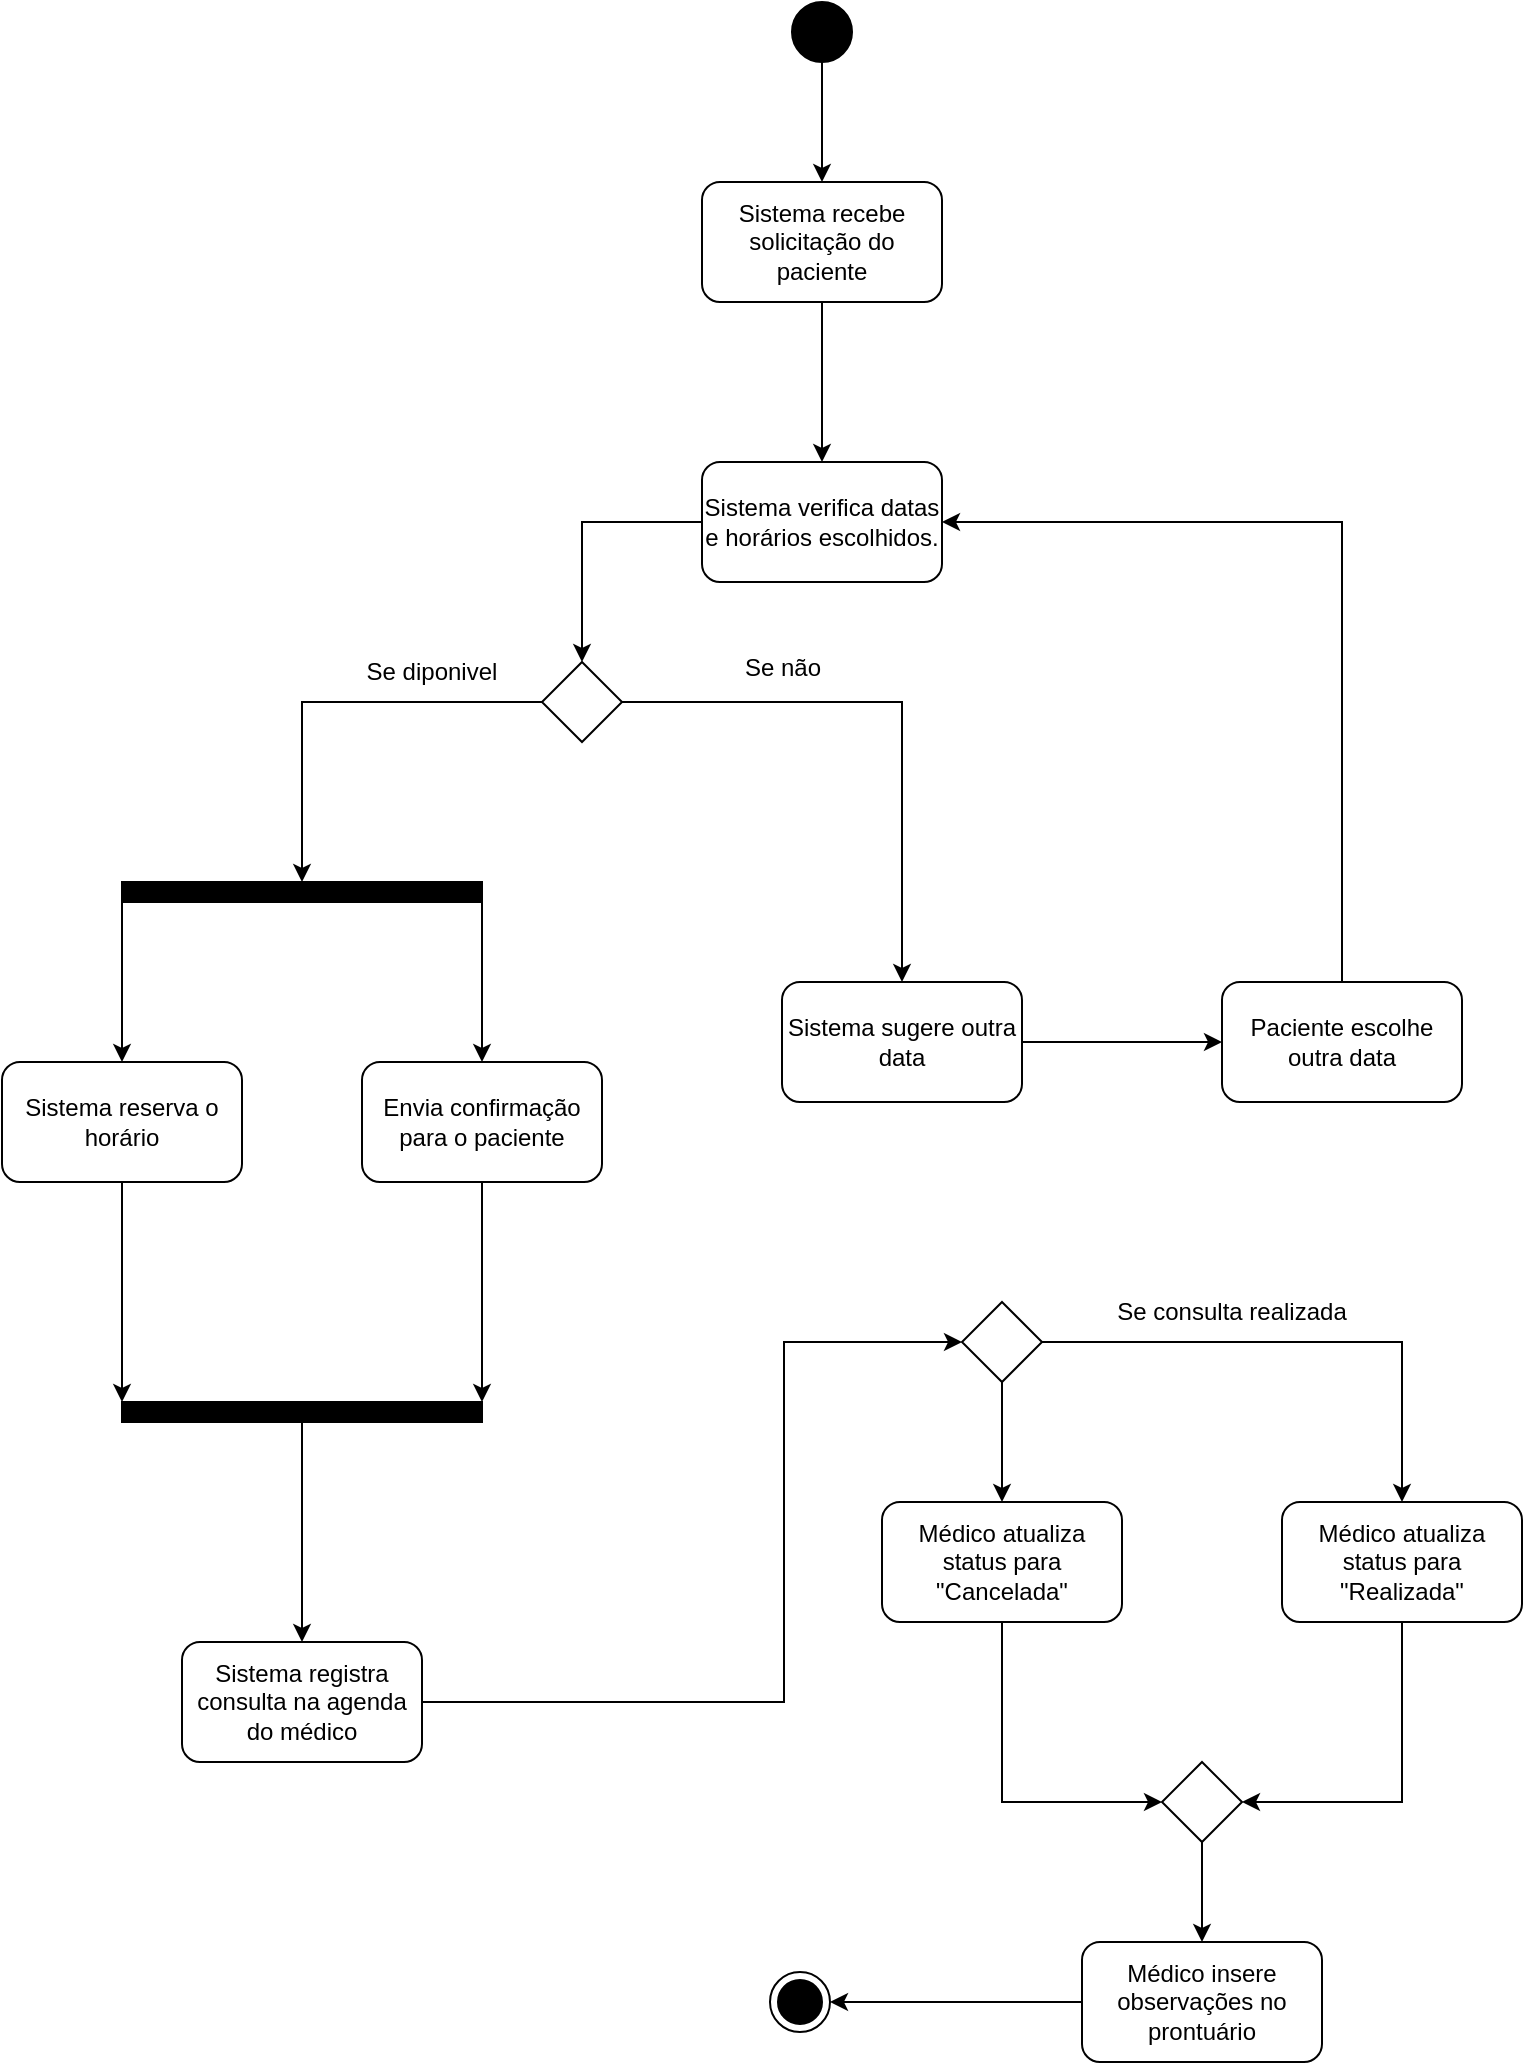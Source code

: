 <mxfile version="25.0.3" pages="4">
  <diagram name="Atividades" id="_65yJG7ynMqChSJGz8pV">
    <mxGraphModel dx="1434" dy="772" grid="1" gridSize="10" guides="1" tooltips="1" connect="1" arrows="1" fold="1" page="1" pageScale="1" pageWidth="827" pageHeight="1169" math="0" shadow="0">
      <root>
        <mxCell id="0" />
        <mxCell id="1" parent="0" />
        <mxCell id="TgEctK2Gf2XVzP_Ap2Le-9" style="edgeStyle=orthogonalEdgeStyle;rounded=0;orthogonalLoop=1;jettySize=auto;html=1;" parent="1" source="TgEctK2Gf2XVzP_Ap2Le-6" target="TgEctK2Gf2XVzP_Ap2Le-8" edge="1">
          <mxGeometry relative="1" as="geometry" />
        </mxCell>
        <mxCell id="TgEctK2Gf2XVzP_Ap2Le-6" value="Sistema recebe solicitação do paciente" style="rounded=1;whiteSpace=wrap;html=1;" parent="1" vertex="1">
          <mxGeometry x="350" y="150" width="120" height="60" as="geometry" />
        </mxCell>
        <mxCell id="WRAGzghSTXue4uNCP3pj-2" style="edgeStyle=orthogonalEdgeStyle;rounded=0;orthogonalLoop=1;jettySize=auto;html=1;entryX=0.5;entryY=0;entryDx=0;entryDy=0;" edge="1" parent="1" source="TgEctK2Gf2XVzP_Ap2Le-8" target="WRAGzghSTXue4uNCP3pj-1">
          <mxGeometry relative="1" as="geometry" />
        </mxCell>
        <mxCell id="TgEctK2Gf2XVzP_Ap2Le-8" value="Sistema verifica datas e horários escolhidos." style="rounded=1;whiteSpace=wrap;html=1;" parent="1" vertex="1">
          <mxGeometry x="350" y="290" width="120" height="60" as="geometry" />
        </mxCell>
        <mxCell id="WRAGzghSTXue4uNCP3pj-8" style="edgeStyle=orthogonalEdgeStyle;rounded=0;orthogonalLoop=1;jettySize=auto;html=1;exitX=0;exitY=0.5;exitDx=0;exitDy=0;" edge="1" parent="1" source="WRAGzghSTXue4uNCP3pj-1" target="WRAGzghSTXue4uNCP3pj-7">
          <mxGeometry relative="1" as="geometry" />
        </mxCell>
        <mxCell id="WRAGzghSTXue4uNCP3pj-22" style="edgeStyle=orthogonalEdgeStyle;rounded=0;orthogonalLoop=1;jettySize=auto;html=1;entryX=0.5;entryY=0;entryDx=0;entryDy=0;" edge="1" parent="1" source="WRAGzghSTXue4uNCP3pj-1" target="WRAGzghSTXue4uNCP3pj-18">
          <mxGeometry relative="1" as="geometry" />
        </mxCell>
        <mxCell id="WRAGzghSTXue4uNCP3pj-1" value="" style="rhombus;whiteSpace=wrap;html=1;" vertex="1" parent="1">
          <mxGeometry x="270" y="390" width="40" height="40" as="geometry" />
        </mxCell>
        <mxCell id="WRAGzghSTXue4uNCP3pj-11" value="Se diponivel" style="text;html=1;align=center;verticalAlign=middle;whiteSpace=wrap;rounded=0;" vertex="1" parent="1">
          <mxGeometry x="170" y="380" width="90" height="30" as="geometry" />
        </mxCell>
        <mxCell id="WRAGzghSTXue4uNCP3pj-25" style="edgeStyle=orthogonalEdgeStyle;rounded=0;orthogonalLoop=1;jettySize=auto;html=1;exitX=1;exitY=0.5;exitDx=0;exitDy=0;entryX=0;entryY=0.5;entryDx=0;entryDy=0;" edge="1" parent="1" source="WRAGzghSTXue4uNCP3pj-18" target="WRAGzghSTXue4uNCP3pj-24">
          <mxGeometry relative="1" as="geometry" />
        </mxCell>
        <mxCell id="WRAGzghSTXue4uNCP3pj-18" value="Sistema sugere outra data" style="rounded=1;whiteSpace=wrap;html=1;" vertex="1" parent="1">
          <mxGeometry x="390" y="550" width="120" height="60" as="geometry" />
        </mxCell>
        <mxCell id="WRAGzghSTXue4uNCP3pj-30" style="edgeStyle=orthogonalEdgeStyle;rounded=0;orthogonalLoop=1;jettySize=auto;html=1;exitX=1;exitY=0.5;exitDx=0;exitDy=0;entryX=0;entryY=0.5;entryDx=0;entryDy=0;" edge="1" parent="1" source="WRAGzghSTXue4uNCP3pj-19" target="WRAGzghSTXue4uNCP3pj-32">
          <mxGeometry relative="1" as="geometry">
            <mxPoint x="390" y="770" as="targetPoint" />
            <Array as="points">
              <mxPoint x="391" y="910" />
              <mxPoint x="391" y="730" />
            </Array>
          </mxGeometry>
        </mxCell>
        <mxCell id="WRAGzghSTXue4uNCP3pj-19" value="Sistema registra consulta na agenda do médico" style="rounded=1;whiteSpace=wrap;html=1;" vertex="1" parent="1">
          <mxGeometry x="90" y="880" width="120" height="60" as="geometry" />
        </mxCell>
        <mxCell id="WRAGzghSTXue4uNCP3pj-20" value="" style="group" vertex="1" connectable="0" parent="1">
          <mxGeometry y="500" width="300" height="270" as="geometry" />
        </mxCell>
        <mxCell id="WRAGzghSTXue4uNCP3pj-9" style="edgeStyle=orthogonalEdgeStyle;rounded=0;orthogonalLoop=1;jettySize=auto;html=1;exitX=0;exitY=1;exitDx=0;exitDy=0;" edge="1" parent="WRAGzghSTXue4uNCP3pj-20" source="WRAGzghSTXue4uNCP3pj-7" target="WRAGzghSTXue4uNCP3pj-10">
          <mxGeometry relative="1" as="geometry">
            <mxPoint x="105" y="120" as="targetPoint" />
          </mxGeometry>
        </mxCell>
        <mxCell id="WRAGzghSTXue4uNCP3pj-14" style="edgeStyle=orthogonalEdgeStyle;rounded=0;orthogonalLoop=1;jettySize=auto;html=1;exitX=1;exitY=1;exitDx=0;exitDy=0;entryX=0.5;entryY=0;entryDx=0;entryDy=0;" edge="1" parent="WRAGzghSTXue4uNCP3pj-20" source="WRAGzghSTXue4uNCP3pj-7" target="WRAGzghSTXue4uNCP3pj-13">
          <mxGeometry relative="1" as="geometry" />
        </mxCell>
        <mxCell id="WRAGzghSTXue4uNCP3pj-7" value="" style="rounded=0;whiteSpace=wrap;html=1;fillColor=#000000;" vertex="1" parent="WRAGzghSTXue4uNCP3pj-20">
          <mxGeometry x="60" width="180" height="10" as="geometry" />
        </mxCell>
        <mxCell id="WRAGzghSTXue4uNCP3pj-16" style="edgeStyle=orthogonalEdgeStyle;rounded=0;orthogonalLoop=1;jettySize=auto;html=1;entryX=0;entryY=0;entryDx=0;entryDy=0;" edge="1" parent="WRAGzghSTXue4uNCP3pj-20" source="WRAGzghSTXue4uNCP3pj-10" target="WRAGzghSTXue4uNCP3pj-15">
          <mxGeometry relative="1" as="geometry" />
        </mxCell>
        <mxCell id="WRAGzghSTXue4uNCP3pj-10" value="Sistema reserva o horário" style="rounded=1;whiteSpace=wrap;html=1;" vertex="1" parent="WRAGzghSTXue4uNCP3pj-20">
          <mxGeometry y="90" width="120" height="60" as="geometry" />
        </mxCell>
        <mxCell id="WRAGzghSTXue4uNCP3pj-17" style="edgeStyle=orthogonalEdgeStyle;rounded=0;orthogonalLoop=1;jettySize=auto;html=1;entryX=1;entryY=0;entryDx=0;entryDy=0;" edge="1" parent="WRAGzghSTXue4uNCP3pj-20" source="WRAGzghSTXue4uNCP3pj-13" target="WRAGzghSTXue4uNCP3pj-15">
          <mxGeometry relative="1" as="geometry" />
        </mxCell>
        <mxCell id="WRAGzghSTXue4uNCP3pj-13" value="Envia confirmação para o paciente" style="rounded=1;whiteSpace=wrap;html=1;" vertex="1" parent="WRAGzghSTXue4uNCP3pj-20">
          <mxGeometry x="180" y="90" width="120" height="60" as="geometry" />
        </mxCell>
        <mxCell id="WRAGzghSTXue4uNCP3pj-15" value="" style="rounded=0;whiteSpace=wrap;html=1;fillColor=#000000;" vertex="1" parent="WRAGzghSTXue4uNCP3pj-20">
          <mxGeometry x="60" y="260" width="180" height="10" as="geometry" />
        </mxCell>
        <mxCell id="WRAGzghSTXue4uNCP3pj-21" style="edgeStyle=orthogonalEdgeStyle;rounded=0;orthogonalLoop=1;jettySize=auto;html=1;exitX=0.5;exitY=1;exitDx=0;exitDy=0;entryX=0.5;entryY=0;entryDx=0;entryDy=0;" edge="1" parent="1" source="WRAGzghSTXue4uNCP3pj-15" target="WRAGzghSTXue4uNCP3pj-19">
          <mxGeometry relative="1" as="geometry" />
        </mxCell>
        <mxCell id="WRAGzghSTXue4uNCP3pj-23" value="Se não" style="text;html=1;align=center;verticalAlign=middle;resizable=0;points=[];autosize=1;strokeColor=none;fillColor=none;" vertex="1" parent="1">
          <mxGeometry x="360" y="378" width="60" height="30" as="geometry" />
        </mxCell>
        <mxCell id="WRAGzghSTXue4uNCP3pj-29" style="edgeStyle=orthogonalEdgeStyle;rounded=0;orthogonalLoop=1;jettySize=auto;html=1;entryX=1;entryY=0.5;entryDx=0;entryDy=0;" edge="1" parent="1" source="WRAGzghSTXue4uNCP3pj-24" target="TgEctK2Gf2XVzP_Ap2Le-8">
          <mxGeometry relative="1" as="geometry">
            <Array as="points">
              <mxPoint x="670" y="320" />
            </Array>
          </mxGeometry>
        </mxCell>
        <mxCell id="WRAGzghSTXue4uNCP3pj-24" value="Paciente escolhe outra data" style="rounded=1;whiteSpace=wrap;html=1;" vertex="1" parent="1">
          <mxGeometry x="610" y="550" width="120" height="60" as="geometry" />
        </mxCell>
        <mxCell id="WRAGzghSTXue4uNCP3pj-33" style="edgeStyle=orthogonalEdgeStyle;rounded=0;orthogonalLoop=1;jettySize=auto;html=1;exitX=1;exitY=0.5;exitDx=0;exitDy=0;" edge="1" parent="1" source="WRAGzghSTXue4uNCP3pj-32" target="WRAGzghSTXue4uNCP3pj-34">
          <mxGeometry relative="1" as="geometry">
            <mxPoint x="580" y="910" as="targetPoint" />
          </mxGeometry>
        </mxCell>
        <mxCell id="WRAGzghSTXue4uNCP3pj-36" value="" style="edgeStyle=orthogonalEdgeStyle;rounded=0;orthogonalLoop=1;jettySize=auto;html=1;" edge="1" parent="1" source="WRAGzghSTXue4uNCP3pj-32" target="WRAGzghSTXue4uNCP3pj-38">
          <mxGeometry relative="1" as="geometry">
            <mxPoint x="470" y="820" as="targetPoint" />
          </mxGeometry>
        </mxCell>
        <mxCell id="WRAGzghSTXue4uNCP3pj-32" value="" style="rhombus;whiteSpace=wrap;html=1;" vertex="1" parent="1">
          <mxGeometry x="480" y="710" width="40" height="40" as="geometry" />
        </mxCell>
        <mxCell id="WRAGzghSTXue4uNCP3pj-41" style="edgeStyle=orthogonalEdgeStyle;rounded=0;orthogonalLoop=1;jettySize=auto;html=1;exitX=0.5;exitY=1;exitDx=0;exitDy=0;entryX=1;entryY=0.5;entryDx=0;entryDy=0;" edge="1" parent="1" source="WRAGzghSTXue4uNCP3pj-34" target="WRAGzghSTXue4uNCP3pj-39">
          <mxGeometry relative="1" as="geometry" />
        </mxCell>
        <mxCell id="WRAGzghSTXue4uNCP3pj-34" value="Médico atualiza status para &quot;Realizada&quot;" style="rounded=1;whiteSpace=wrap;html=1;" vertex="1" parent="1">
          <mxGeometry x="640" y="810" width="120" height="60" as="geometry" />
        </mxCell>
        <mxCell id="WRAGzghSTXue4uNCP3pj-37" value="Se consulta realizada" style="text;html=1;align=center;verticalAlign=middle;whiteSpace=wrap;rounded=0;" vertex="1" parent="1">
          <mxGeometry x="540" y="700" width="150" height="30" as="geometry" />
        </mxCell>
        <mxCell id="WRAGzghSTXue4uNCP3pj-40" style="edgeStyle=orthogonalEdgeStyle;rounded=0;orthogonalLoop=1;jettySize=auto;html=1;exitX=0.5;exitY=1;exitDx=0;exitDy=0;entryX=0;entryY=0.5;entryDx=0;entryDy=0;" edge="1" parent="1" source="WRAGzghSTXue4uNCP3pj-38" target="WRAGzghSTXue4uNCP3pj-39">
          <mxGeometry relative="1" as="geometry" />
        </mxCell>
        <mxCell id="WRAGzghSTXue4uNCP3pj-38" value="Médico atualiza status para &quot;Cancelada&quot;" style="rounded=1;whiteSpace=wrap;html=1;" vertex="1" parent="1">
          <mxGeometry x="440" y="810" width="120" height="60" as="geometry" />
        </mxCell>
        <mxCell id="WRAGzghSTXue4uNCP3pj-43" style="edgeStyle=orthogonalEdgeStyle;rounded=0;orthogonalLoop=1;jettySize=auto;html=1;exitX=0.5;exitY=1;exitDx=0;exitDy=0;entryX=0.5;entryY=0;entryDx=0;entryDy=0;" edge="1" parent="1" source="WRAGzghSTXue4uNCP3pj-39" target="WRAGzghSTXue4uNCP3pj-42">
          <mxGeometry relative="1" as="geometry" />
        </mxCell>
        <mxCell id="WRAGzghSTXue4uNCP3pj-39" value="" style="rhombus;whiteSpace=wrap;html=1;" vertex="1" parent="1">
          <mxGeometry x="580" y="940" width="40" height="40" as="geometry" />
        </mxCell>
        <mxCell id="WRAGzghSTXue4uNCP3pj-44" style="edgeStyle=orthogonalEdgeStyle;rounded=0;orthogonalLoop=1;jettySize=auto;html=1;exitX=0;exitY=0.5;exitDx=0;exitDy=0;entryX=1;entryY=0.5;entryDx=0;entryDy=0;" edge="1" parent="1" source="WRAGzghSTXue4uNCP3pj-42" target="WRAGzghSTXue4uNCP3pj-45">
          <mxGeometry relative="1" as="geometry">
            <mxPoint x="410" y="1060" as="targetPoint" />
          </mxGeometry>
        </mxCell>
        <mxCell id="WRAGzghSTXue4uNCP3pj-42" value="Médico insere observações no prontuário" style="rounded=1;whiteSpace=wrap;html=1;" vertex="1" parent="1">
          <mxGeometry x="540" y="1030" width="120" height="60" as="geometry" />
        </mxCell>
        <mxCell id="WRAGzghSTXue4uNCP3pj-45" value="" style="ellipse;html=1;shape=endState;fillColor=strokeColor;" vertex="1" parent="1">
          <mxGeometry x="384" y="1045" width="30" height="30" as="geometry" />
        </mxCell>
        <mxCell id="WRAGzghSTXue4uNCP3pj-47" style="edgeStyle=orthogonalEdgeStyle;rounded=0;orthogonalLoop=1;jettySize=auto;html=1;exitX=0.5;exitY=1;exitDx=0;exitDy=0;" edge="1" parent="1" source="WRAGzghSTXue4uNCP3pj-46" target="TgEctK2Gf2XVzP_Ap2Le-6">
          <mxGeometry relative="1" as="geometry" />
        </mxCell>
        <mxCell id="WRAGzghSTXue4uNCP3pj-46" value="" style="ellipse;fillColor=strokeColor;html=1;" vertex="1" parent="1">
          <mxGeometry x="395" y="60" width="30" height="30" as="geometry" />
        </mxCell>
      </root>
    </mxGraphModel>
  </diagram>
  <diagram id="KlNQI2TGrXyt6OpbcIhV" name="Estados">
    <mxGraphModel dx="1434" dy="772" grid="1" gridSize="10" guides="1" tooltips="1" connect="1" arrows="1" fold="1" page="1" pageScale="1" pageWidth="827" pageHeight="1169" math="0" shadow="0">
      <root>
        <mxCell id="0" />
        <mxCell id="1" parent="0" />
        <mxCell id="BxFUYpKa8Fefy_sz4q3_-7" style="edgeStyle=orthogonalEdgeStyle;rounded=0;orthogonalLoop=1;jettySize=auto;html=1;exitX=1;exitY=0.5;exitDx=0;exitDy=0;entryX=0;entryY=0.5;entryDx=0;entryDy=0;" edge="1" parent="1" source="e-H_DzPl5QeIf6HOaI9B-1" target="BxFUYpKa8Fefy_sz4q3_-1">
          <mxGeometry relative="1" as="geometry" />
        </mxCell>
        <mxCell id="e-H_DzPl5QeIf6HOaI9B-1" value="" style="ellipse;fillColor=strokeColor;html=1;" vertex="1" parent="1">
          <mxGeometry x="120" y="70" width="30" height="30" as="geometry" />
        </mxCell>
        <mxCell id="rnsYlE8VCXhoYsQjP7B_-1" style="edgeStyle=orthogonalEdgeStyle;rounded=0;orthogonalLoop=1;jettySize=auto;html=1;exitX=1;exitY=0.5;exitDx=0;exitDy=0;" edge="1" parent="1" source="BxFUYpKa8Fefy_sz4q3_-1" target="BxFUYpKa8Fefy_sz4q3_-4">
          <mxGeometry relative="1" as="geometry" />
        </mxCell>
        <mxCell id="BxFUYpKa8Fefy_sz4q3_-1" value="Solicitada" style="rounded=1;whiteSpace=wrap;html=1;" vertex="1" parent="1">
          <mxGeometry x="294" y="55" width="120" height="60" as="geometry" />
        </mxCell>
        <mxCell id="rnsYlE8VCXhoYsQjP7B_-3" style="edgeStyle=orthogonalEdgeStyle;rounded=0;orthogonalLoop=1;jettySize=auto;html=1;" edge="1" parent="1" source="BxFUYpKa8Fefy_sz4q3_-3" target="BxFUYpKa8Fefy_sz4q3_-5">
          <mxGeometry relative="1" as="geometry" />
        </mxCell>
        <mxCell id="rnsYlE8VCXhoYsQjP7B_-10" style="edgeStyle=orthogonalEdgeStyle;rounded=0;orthogonalLoop=1;jettySize=auto;html=1;" edge="1" parent="1" source="BxFUYpKa8Fefy_sz4q3_-3" target="rnsYlE8VCXhoYsQjP7B_-9">
          <mxGeometry relative="1" as="geometry" />
        </mxCell>
        <mxCell id="BxFUYpKa8Fefy_sz4q3_-3" value="Confirmada" style="rounded=1;whiteSpace=wrap;html=1;" vertex="1" parent="1">
          <mxGeometry x="380" y="180" width="120" height="60" as="geometry" />
        </mxCell>
        <mxCell id="BxFUYpKa8Fefy_sz4q3_-16" style="edgeStyle=orthogonalEdgeStyle;rounded=0;orthogonalLoop=1;jettySize=auto;html=1;exitX=0.5;exitY=1;exitDx=0;exitDy=0;entryX=1;entryY=0.5;entryDx=0;entryDy=0;" edge="1" parent="1" source="BxFUYpKa8Fefy_sz4q3_-4" target="BxFUYpKa8Fefy_sz4q3_-3">
          <mxGeometry relative="1" as="geometry" />
        </mxCell>
        <mxCell id="BxFUYpKa8Fefy_sz4q3_-4" value="Reservada" style="rounded=1;whiteSpace=wrap;html=1;" vertex="1" parent="1">
          <mxGeometry x="660" y="55" width="120" height="60" as="geometry" />
        </mxCell>
        <mxCell id="rnsYlE8VCXhoYsQjP7B_-6" style="edgeStyle=orthogonalEdgeStyle;rounded=0;orthogonalLoop=1;jettySize=auto;html=1;entryX=0;entryY=0.5;entryDx=0;entryDy=0;exitX=0.5;exitY=1;exitDx=0;exitDy=0;" edge="1" parent="1" source="BxFUYpKa8Fefy_sz4q3_-5" target="BxFUYpKa8Fefy_sz4q3_-14">
          <mxGeometry relative="1" as="geometry">
            <mxPoint x="190" y="420" as="sourcePoint" />
          </mxGeometry>
        </mxCell>
        <mxCell id="BxFUYpKa8Fefy_sz4q3_-5" value="Realizada" style="rounded=1;whiteSpace=wrap;html=1;" vertex="1" parent="1">
          <mxGeometry x="90" y="340" width="120" height="60" as="geometry" />
        </mxCell>
        <mxCell id="BxFUYpKa8Fefy_sz4q3_-8" value="Recebe solicitação" style="text;html=1;align=center;verticalAlign=middle;whiteSpace=wrap;rounded=0;" vertex="1" parent="1">
          <mxGeometry x="200" y="55" width="60" height="30" as="geometry" />
        </mxCell>
        <mxCell id="BxFUYpKa8Fefy_sz4q3_-13" value="Registra reserva [Se disponível]" style="text;html=1;align=center;verticalAlign=middle;resizable=0;points=[];autosize=1;strokeColor=none;fillColor=none;" vertex="1" parent="1">
          <mxGeometry x="430" y="60" width="190" height="30" as="geometry" />
        </mxCell>
        <mxCell id="BxFUYpKa8Fefy_sz4q3_-14" value="" style="ellipse;html=1;shape=endState;fillColor=strokeColor;" vertex="1" parent="1">
          <mxGeometry x="300" y="450" width="30" height="30" as="geometry" />
        </mxCell>
        <mxCell id="BxFUYpKa8Fefy_sz4q3_-17" value="Paciente confirma" style="text;html=1;align=center;verticalAlign=middle;resizable=0;points=[];autosize=1;strokeColor=none;fillColor=none;" vertex="1" parent="1">
          <mxGeometry x="565" y="180" width="120" height="30" as="geometry" />
        </mxCell>
        <mxCell id="rnsYlE8VCXhoYsQjP7B_-8" value="Registrar como realizada [paciente realizou]" style="text;html=1;align=center;verticalAlign=middle;resizable=0;points=[];autosize=1;strokeColor=none;fillColor=none;" vertex="1" parent="1">
          <mxGeometry x="110" y="180" width="260" height="30" as="geometry" />
        </mxCell>
        <mxCell id="rnsYlE8VCXhoYsQjP7B_-13" style="edgeStyle=orthogonalEdgeStyle;rounded=0;orthogonalLoop=1;jettySize=auto;html=1;entryX=0.5;entryY=0;entryDx=0;entryDy=0;" edge="1" parent="1" source="rnsYlE8VCXhoYsQjP7B_-9" target="BxFUYpKa8Fefy_sz4q3_-14">
          <mxGeometry relative="1" as="geometry" />
        </mxCell>
        <mxCell id="rnsYlE8VCXhoYsQjP7B_-9" value="Cancelada" style="rounded=1;whiteSpace=wrap;html=1;" vertex="1" parent="1">
          <mxGeometry x="465" y="390" width="120" height="60" as="geometry" />
        </mxCell>
        <mxCell id="rnsYlE8VCXhoYsQjP7B_-12" value="Registrar como cancelada [paciente cancelou]" style="text;html=1;align=center;verticalAlign=middle;resizable=0;points=[];autosize=1;strokeColor=none;fillColor=none;" vertex="1" parent="1">
          <mxGeometry x="440" y="290" width="270" height="30" as="geometry" />
        </mxCell>
      </root>
    </mxGraphModel>
  </diagram>
  <diagram id="BatDEvLeRyoRng4L9wri" name="Sequencia">
    <mxGraphModel dx="1434" dy="772" grid="1" gridSize="10" guides="1" tooltips="1" connect="1" arrows="1" fold="1" page="1" pageScale="1" pageWidth="827" pageHeight="1169" math="0" shadow="0">
      <root>
        <mxCell id="0" />
        <mxCell id="1" parent="0" />
        <mxCell id="TmmxrxceFXL7ZgEXiYcT-3" value="" style="group" vertex="1" connectable="0" parent="1">
          <mxGeometry x="30" y="120" width="120" height="350" as="geometry" />
        </mxCell>
        <mxCell id="TmmxrxceFXL7ZgEXiYcT-1" value=": Paciente" style="rounded=0;whiteSpace=wrap;html=1;" vertex="1" parent="TmmxrxceFXL7ZgEXiYcT-3">
          <mxGeometry width="120" height="44.681" as="geometry" />
        </mxCell>
        <mxCell id="TmmxrxceFXL7ZgEXiYcT-2" value="" style="endArrow=none;dashed=1;html=1;rounded=0;entryX=0.5;entryY=1;entryDx=0;entryDy=0;" edge="1" parent="TmmxrxceFXL7ZgEXiYcT-3" target="TmmxrxceFXL7ZgEXiYcT-1">
          <mxGeometry width="50" height="50" relative="1" as="geometry">
            <mxPoint x="60" y="350" as="sourcePoint" />
            <mxPoint x="410" y="186.17" as="targetPoint" />
          </mxGeometry>
        </mxCell>
        <mxCell id="TmmxrxceFXL7ZgEXiYcT-4" value="" style="group" vertex="1" connectable="0" parent="1">
          <mxGeometry x="320" y="120" width="120" height="350" as="geometry" />
        </mxCell>
        <mxCell id="TmmxrxceFXL7ZgEXiYcT-5" value=": Sistema" style="rounded=0;whiteSpace=wrap;html=1;" vertex="1" parent="TmmxrxceFXL7ZgEXiYcT-4">
          <mxGeometry width="120" height="44.681" as="geometry" />
        </mxCell>
        <mxCell id="TmmxrxceFXL7ZgEXiYcT-6" value="" style="endArrow=none;dashed=1;html=1;rounded=0;entryX=0.5;entryY=1;entryDx=0;entryDy=0;" edge="1" parent="TmmxrxceFXL7ZgEXiYcT-4" target="TmmxrxceFXL7ZgEXiYcT-5">
          <mxGeometry width="50" height="50" relative="1" as="geometry">
            <mxPoint x="60" y="350" as="sourcePoint" />
            <mxPoint x="410" y="186.17" as="targetPoint" />
          </mxGeometry>
        </mxCell>
        <mxCell id="TmmxrxceFXL7ZgEXiYcT-11" value="" style="rounded=0;whiteSpace=wrap;html=1;" vertex="1" parent="TmmxrxceFXL7ZgEXiYcT-4">
          <mxGeometry x="50" y="81.91" width="20" height="248.09" as="geometry" />
        </mxCell>
        <mxCell id="TmmxrxceFXL7ZgEXiYcT-7" value="" style="group" vertex="1" connectable="0" parent="1">
          <mxGeometry x="610" y="120" width="120" height="355" as="geometry" />
        </mxCell>
        <mxCell id="TmmxrxceFXL7ZgEXiYcT-8" value=": Agenda" style="rounded=0;whiteSpace=wrap;html=1;" vertex="1" parent="TmmxrxceFXL7ZgEXiYcT-7">
          <mxGeometry width="120" height="45.319" as="geometry" />
        </mxCell>
        <mxCell id="TmmxrxceFXL7ZgEXiYcT-9" value="" style="endArrow=none;dashed=1;html=1;rounded=0;entryX=0.5;entryY=1;entryDx=0;entryDy=0;" edge="1" parent="TmmxrxceFXL7ZgEXiYcT-7" target="TmmxrxceFXL7ZgEXiYcT-8" source="TmmxrxceFXL7ZgEXiYcT-14">
          <mxGeometry width="50" height="50" relative="1" as="geometry">
            <mxPoint x="60" y="355" as="sourcePoint" />
            <mxPoint x="410" y="188.83" as="targetPoint" />
          </mxGeometry>
        </mxCell>
        <mxCell id="TmmxrxceFXL7ZgEXiYcT-15" value="" style="endArrow=none;dashed=1;html=1;rounded=0;entryX=0.5;entryY=1;entryDx=0;entryDy=0;" edge="1" parent="TmmxrxceFXL7ZgEXiYcT-7" target="TmmxrxceFXL7ZgEXiYcT-14">
          <mxGeometry width="50" height="50" relative="1" as="geometry">
            <mxPoint x="60" y="347.447" as="sourcePoint" />
            <mxPoint x="670" y="135.957" as="targetPoint" />
          </mxGeometry>
        </mxCell>
        <mxCell id="TmmxrxceFXL7ZgEXiYcT-14" value="" style="rounded=0;whiteSpace=wrap;html=1;" vertex="1" parent="TmmxrxceFXL7ZgEXiYcT-7">
          <mxGeometry x="50" y="120.002" width="20" height="71.755" as="geometry" />
        </mxCell>
        <mxCell id="TmmxrxceFXL7ZgEXiYcT-25" value="" style="rounded=0;whiteSpace=wrap;html=1;" vertex="1" parent="TmmxrxceFXL7ZgEXiYcT-7">
          <mxGeometry x="50" y="234.997" width="20" height="56.649" as="geometry" />
        </mxCell>
        <mxCell id="TmmxrxceFXL7ZgEXiYcT-10" value="" style="endArrow=classic;html=1;rounded=0;" edge="1" parent="1">
          <mxGeometry width="50" height="50" relative="1" as="geometry">
            <mxPoint x="90" y="230" as="sourcePoint" />
            <mxPoint x="370" y="230" as="targetPoint" />
          </mxGeometry>
        </mxCell>
        <mxCell id="TmmxrxceFXL7ZgEXiYcT-12" value="solicitaConsulta(dados)" style="text;html=1;align=center;verticalAlign=middle;resizable=0;points=[];autosize=1;strokeColor=none;fillColor=none;" vertex="1" parent="1">
          <mxGeometry x="145" y="208" width="150" height="30" as="geometry" />
        </mxCell>
        <mxCell id="TmmxrxceFXL7ZgEXiYcT-20" value="" style="html=1;verticalAlign=bottom;endArrow=open;dashed=1;endSize=8;curved=0;rounded=0;" edge="1" parent="1">
          <mxGeometry relative="1" as="geometry">
            <mxPoint x="656" y="303" as="sourcePoint" />
            <mxPoint x="390" y="301" as="targetPoint" />
          </mxGeometry>
        </mxCell>
        <mxCell id="TmmxrxceFXL7ZgEXiYcT-21" value="verificaDisponibilidade()" style="text;html=1;align=center;verticalAlign=middle;resizable=0;points=[];autosize=1;strokeColor=none;fillColor=none;" vertex="1" parent="1">
          <mxGeometry x="445" y="220" width="150" height="30" as="geometry" />
        </mxCell>
        <mxCell id="TmmxrxceFXL7ZgEXiYcT-24" value="realizarReserva()" style="html=1;verticalAlign=bottom;endArrow=block;curved=0;rounded=0;" edge="1" parent="1">
          <mxGeometry width="80" relative="1" as="geometry">
            <mxPoint x="390" y="360" as="sourcePoint" />
            <mxPoint x="660" y="360.5" as="targetPoint" />
          </mxGeometry>
        </mxCell>
        <mxCell id="TmmxrxceFXL7ZgEXiYcT-26" value="disponibilidade()" style="text;html=1;align=center;verticalAlign=middle;whiteSpace=wrap;rounded=0;" vertex="1" parent="1">
          <mxGeometry x="490" y="280" width="60" height="30" as="geometry" />
        </mxCell>
        <mxCell id="TmmxrxceFXL7ZgEXiYcT-27" value="" style="html=1;verticalAlign=bottom;endArrow=open;dashed=1;endSize=8;curved=0;rounded=0;" edge="1" parent="1">
          <mxGeometry relative="1" as="geometry">
            <mxPoint x="660" y="400" as="sourcePoint" />
            <mxPoint x="390" y="400" as="targetPoint" />
          </mxGeometry>
        </mxCell>
        <mxCell id="uPA1EyBm3XoSIYz-YYLF-1" value="confirmação()" style="html=1;verticalAlign=bottom;endArrow=open;dashed=1;endSize=8;curved=0;rounded=0;" edge="1" parent="1">
          <mxGeometry relative="1" as="geometry">
            <mxPoint x="370" y="440" as="sourcePoint" />
            <mxPoint x="90" y="440" as="targetPoint" />
          </mxGeometry>
        </mxCell>
        <mxCell id="TmmxrxceFXL7ZgEXiYcT-19" style="edgeStyle=orthogonalEdgeStyle;rounded=0;orthogonalLoop=1;jettySize=auto;html=1;" edge="1" parent="1">
          <mxGeometry relative="1" as="geometry">
            <mxPoint x="660" y="250.003" as="targetPoint" />
            <mxPoint x="390" y="250.003" as="sourcePoint" />
          </mxGeometry>
        </mxCell>
      </root>
    </mxGraphModel>
  </diagram>
  <diagram id="4dJ-pWdElzttltr_yfVc" name="Página-4">
    <mxGraphModel dx="1434" dy="772" grid="1" gridSize="10" guides="1" tooltips="1" connect="1" arrows="1" fold="1" page="1" pageScale="1" pageWidth="827" pageHeight="1169" math="0" shadow="0">
      <root>
        <mxCell id="0" />
        <mxCell id="1" parent="0" />
        <mxCell id="FAQ19_OWT2CKEywxMnN7-1" value="Paciente" style="html=1;whiteSpace=wrap;" vertex="1" parent="1">
          <mxGeometry x="80" y="200" width="110" height="50" as="geometry" />
        </mxCell>
        <mxCell id="FAQ19_OWT2CKEywxMnN7-2" value="Sistema" style="html=1;whiteSpace=wrap;" vertex="1" parent="1">
          <mxGeometry x="360" y="370" width="110" height="50" as="geometry" />
        </mxCell>
        <mxCell id="FAQ19_OWT2CKEywxMnN7-3" value="Agenda do médico" style="html=1;whiteSpace=wrap;" vertex="1" parent="1">
          <mxGeometry x="370" y="230" width="110" height="50" as="geometry" />
        </mxCell>
        <mxCell id="FAQ19_OWT2CKEywxMnN7-4" value="Médico" style="html=1;whiteSpace=wrap;" vertex="1" parent="1">
          <mxGeometry x="570" y="290" width="110" height="50" as="geometry" />
        </mxCell>
      </root>
    </mxGraphModel>
  </diagram>
</mxfile>
